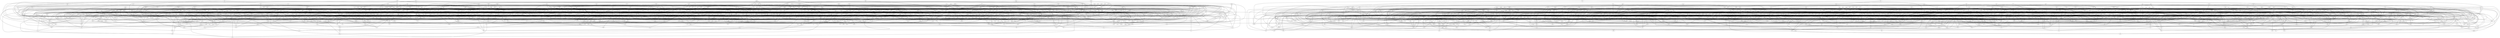graph {
trh -- vql
trh -- jxj
dqp -- bgm
dqp -- zzb
zzb -- ckp
zzb -- zgl
mmr -- nrm
xhs -- qmm
llr -- fhg
llr -- dpk
llr -- lqk
ntz -- tqf
fbt -- lcb
tmm -- htt
tmm -- zzk
tmm -- vrh
ghg -- mxz
ghg -- jhc
ghg -- zjr
mbs -- mkb
fvb -- pzt
fvb -- rfs
cdl -- jsn
cdl -- zgt
cdl -- rbg
cdl -- ddv
vdk -- bfr
vdk -- bcv
vdk -- khp
vdk -- cqr
rtp -- zrj
rtp -- lnq
msk -- rzk
msk -- lhv
msk -- rdd
bzs -- rks
bzs -- djj
jnx -- xdf
jnx -- cdq
zrb -- qsx
kbj -- bdx
kbj -- cmf
kbj -- gxk
kbj -- zdx
npr -- gdq
npr -- njb
rkk -- mst
rkk -- jqj
rkk -- fcq
rkk -- dsd
rnj -- mjg
rnj -- snl
rnj -- tfm
rnj -- sgm
mzd -- zbc
mzd -- bkm
mzd -- ggj
rxv -- kck
clp -- qlq
clp -- pdc
clp -- drp
clp -- sxl
clp -- jpp
zmq -- xsv
ggj -- nrd
ffq -- fbj
ffq -- xzm
ffq -- ctp
ffq -- kvc
ppl -- mjx
jcp -- dsm
gxb -- xnf
gxb -- vrh
xds -- bfr
xds -- zkr
xds -- lpn
xds -- jsn
ttq -- smr
ttq -- xbb
ttq -- vmc
ttq -- kbx
vtx -- hrt
vtx -- nqj
vtx -- qmz
vtx -- ccv
mcm -- qjr
mcm -- xbn
mcm -- rpt
stn -- zxk
stn -- tvc
stn -- mff
stn -- htm
cnm -- gdq
cnm -- lnx
cnm -- ptk
cnm -- dtk
zgs -- xzv
zgs -- djm
zgs -- djn
czq -- mmb
kvk -- vtt
kvk -- tgf
kvk -- lmc
tnn -- trh
tnn -- bpx
tnn -- rcc
qxt -- gzc
pfv -- tkd
pfv -- vvv
hdh -- qst
zvv -- rgl
gml -- gxx
nzt -- zjr
nzt -- crz
nzt -- hmt
bnm -- qsf
bnm -- jcm
rpt -- zgj
gmm -- hrj
gmm -- bpg
gmm -- zdn
shp -- ltt
shp -- psx
shp -- jms
shp -- khb
mxt -- lvx
mxt -- lrn
rbg -- bfm
rbg -- scr
rbg -- mmf
rbg -- spx
vpl -- hpc
vpl -- fbh
vpl -- dnz
hsl -- rpl
hsl -- snb
hsl -- tpq
hsl -- gkx
bhh -- ptg
bhh -- krl
bhh -- snv
bhh -- ntc
rhr -- qps
rhr -- xsp
hnz -- vgz
sqv -- xnf
sqv -- xmk
sqv -- vnt
zzd -- lzk
zzd -- fns
zzd -- ncf
hmf -- qhk
hmf -- krj
hmf -- njb
ptb -- vtr
vjf -- lhx
vjf -- kgb
jxr -- bsk
jxr -- sjx
lhn -- fgm
lhn -- qdh
lhn -- lqx
lhn -- zfv
lhn -- qgv
jvr -- dtr
jvr -- fbj
bcl -- fpm
bcl -- cqq
bcl -- vqr
gbp -- qlt
gbp -- nvg
gbp -- gvp
gbp -- prf
qbk -- tcj
qbk -- ggb
qbk -- qpt
qbk -- hst
nvb -- nzz
nvb -- vvm
xxp -- glq
xxp -- dlk
xxp -- zmt
hmt -- fgp
gzt -- nrt
gzt -- ntr
rkg -- gtv
rkg -- xjh
rkg -- fsn
spl -- kvn
spl -- fzf
spl -- bqz
spl -- tcm
gcr -- cbs
gcr -- hpp
gcr -- mth
gcr -- dkn
bxl -- rcx
bxl -- khc
prm -- ntg
prm -- ksm
prm -- xzx
prm -- nlf
pjl -- nvg
pjl -- vqf
pjl -- mpr
bdl -- krr
bdl -- bzk
qlq -- dtg
qlq -- qtx
qlq -- zvh
dlg -- bzl
dlg -- fgl
dlg -- nrm
mpr -- lxz
grc -- djn
lpn -- bfm
lpn -- mnc
zcf -- zgk
zcf -- njv
vvt -- sbz
gss -- zfm
bdh -- sgn
smr -- ssk
fmd -- jtq
fmd -- ztd
grj -- kmt
grj -- mmb
jcg -- dmf
jcg -- hts
jcg -- sth
jcg -- fzf
jrb -- fdj
jrb -- smc
rkn -- dsq
rkn -- bzs
rkn -- rtx
sbg -- fvf
sbg -- jsk
sbg -- zvv
sbg -- sxr
mgm -- bxr
mgm -- qcf
sqc -- zbx
sqc -- rnd
sqc -- hrj
sqc -- xzc
djl -- dgx
djl -- zdf
djl -- rpt
djl -- jcp
tjp -- mcv
tjp -- cnq
jrp -- ddt
jrp -- rfm
jrp -- xsn
bxs -- snp
rqv -- tlp
bdn -- qqj
pbt -- fth
pbt -- krl
pgs -- txc
pgs -- vjd
pgs -- zmk
bsv -- qgz
bsv -- vxv
bsv -- jph
dkr -- ktd
cbb -- nvs
qhn -- zsd
qhn -- dgf
qhn -- vdz
qhn -- bdx
rmf -- bqz
mjj -- njm
mjj -- zpk
mjj -- mrd
shf -- clb
dng -- fhg
znd -- jcp
znd -- gml
znd -- ksm
fxm -- tnk
fzx -- xtk
fzx -- btq
fzx -- tqh
fzx -- xdm
fzx -- nhd
fzx -- cth
qkj -- lbz
qkj -- gfc
qkj -- ssf
qkj -- tjn
fkt -- gnt
fkt -- zrb
svx -- nxk
svx -- khc
qxm -- zbc
qxm -- rvs
qft -- nrd
qft -- pnc
qft -- xkc
qft -- lnp
srj -- cbb
srj -- zbz
srj -- hsx
bqz -- dqg
bqz -- gjx
bqz -- vvt
gqq -- zfc
gqq -- msg
gqq -- gxx
gqq -- phs
mzp -- qxm
mzp -- bsg
mzp -- hkb
mzp -- kvx
sdp -- gvm
sdp -- bgm
sdp -- xvt
qxz -- xjn
qxz -- fng
xfv -- ntr
vkh -- krq
vkh -- hsh
vkh -- dng
vkh -- cfv
nqp -- pvm
hlz -- hbv
hlz -- lbv
hlz -- ccc
hlz -- ckf
tkd -- vxh
tkd -- dng
tkd -- nmh
gdf -- llj
gdf -- glq
gdf -- jtq
jkj -- plz
jkj -- snl
prq -- kdg
prq -- mkf
prq -- rtd
dtd -- krx
dtd -- fbq
dtd -- ddm
shm -- fpm
shm -- hck
mfc -- zpk
mfc -- fkf
jfb -- xjk
jfb -- jmd
jfb -- rpd
jfb -- fmn
hbh -- nck
hbh -- fgl
hbh -- bgh
hbh -- krc
fgl -- jhn
ddf -- hgq
kfr -- qxc
shk -- tpx
shk -- dpl
shk -- rmf
shk -- czs
shk -- rvh
vbq -- cft
vbq -- qcc
hss -- fth
hss -- mmr
hss -- cbc
hss -- dpb
hss -- nxk
xhm -- hbv
xhm -- lcb
xhm -- glc
tpk -- nqd
tpk -- mjb
tpk -- kxp
tpk -- fvz
kgq -- dqq
kvl -- vxv
kvl -- nqp
kvl -- gng
ssf -- vbb
gmc -- mcd
gmc -- trp
gmc -- vxv
qhh -- qnx
qhh -- xsp
qhh -- xmc
qxc -- ktn
qxc -- kdg
ctc -- vpm
ctc -- lnl
ctc -- zzc
ctc -- fct
vkn -- zrk
vkn -- nlk
vkn -- mrv
vkn -- ntc
cdx -- qbd
cdx -- jjt
cdx -- fsg
gll -- fpq
gll -- hsx
gll -- nkv
gll -- fkt
gll -- svb
gll -- sbg
vpg -- cqb
vpg -- fng
vpg -- tvk
vpg -- lpb
vmk -- rpd
vmk -- rzk
fvf -- zbz
bnd -- ckv
bnd -- jgn
kkc -- fpq
kkc -- bch
kkc -- hll
gjg -- fgl
gjg -- ppm
tjm -- gdq
tjm -- vnt
tjm -- jtd
tjm -- ktn
mmn -- gst
vkd -- tdt
vkd -- cnt
vkd -- nqn
vkd -- fvh
xbl -- glc
xbl -- vtq
xbl -- ctx
tqc -- vvg
xhv -- dps
xhv -- hst
xhv -- vtr
xhv -- frs
nmf -- cfv
nmf -- xsv
nmf -- mgd
gds -- hdh
qmz -- bsg
qmz -- nkt
sjs -- rfs
sjs -- kvl
sjs -- nlv
sjs -- msn
cfv -- zgj
cbq -- shf
cbq -- cqv
nvn -- bnq
nvn -- sgm
nvn -- rvs
mhv -- ccv
mhv -- smc
mhv -- bxr
mhv -- ghg
mhv -- gdp
mhv -- hnd
flg -- vvl
flg -- rfc
flg -- vjd
flg -- zkr
lqn -- jjv
lqn -- tqg
lqn -- srh
lqn -- fzf
kpf -- ncx
kpf -- hql
kpf -- nxq
kpf -- jrp
nrc -- grc
nrc -- mrk
zkr -- tgd
zkr -- xpj
zkr -- sxc
jxm -- dnz
jxm -- zbx
jxm -- qhf
jxm -- lhv
mvb -- ctx
mvb -- ktd
mvb -- bgq
rvv -- bxc
rvv -- kzs
rjg -- plh
rjg -- hvd
rjg -- jmr
rjg -- bdn
mnx -- kqc
mnx -- zmt
mnx -- tbj
pmt -- vlh
pmt -- nmh
pmt -- qxc
jqx -- qvv
jqx -- xmc
jqx -- gfq
jqk -- mxp
jqk -- zjp
jqk -- mlb
jqk -- vmc
lbg -- cqb
lbg -- jfq
lbg -- prn
lbg -- lrr
zkj -- mvc
zkj -- nbx
zkj -- bzb
zkj -- cpf
stx -- ddf
stx -- sxc
stx -- mvz
stx -- fhg
stx -- cls
ttf -- kxx
ttf -- jvz
ttf -- ssf
ttf -- zxg
nnh -- tbb
nnh -- vmc
nnh -- rpj
xqk -- gxz
xqk -- tjn
xqk -- mxr
pdq -- ncq
pdq -- qnx
pdq -- jnh
rpd -- bpr
kqc -- ppl
kqc -- fhg
rvd -- crp
rvd -- xrq
rvd -- dpr
rvd -- zbz
hhg -- tks
hhg -- xsp
hhg -- pxm
hhg -- qxz
bzk -- krc
qvx -- qxx
pfh -- ggs
pfh -- tnk
pfh -- bjb
pfh -- dsm
jtb -- lqb
jtb -- gqk
jtb -- zmt
jtb -- vhr
jtb -- pxn
prf -- trp
prf -- qrp
hgk -- xsv
hgk -- bqg
hgk -- bfr
hgk -- kjr
hgk -- tvk
tct -- vgz
tct -- djh
rbj -- qhh
rbj -- mqd
rbj -- zbj
rbj -- dld
kbn -- mxz
kbn -- vtc
kbn -- fhp
kbn -- vzp
kbn -- mfc
vxh -- gcx
vxh -- rxm
rhs -- kds
rhs -- sdl
rhs -- rnd
rhs -- fbh
rhs -- xkc
rxc -- rlc
rxc -- bdd
cbc -- xtv
cbc -- qlt
tft -- kpc
tft -- gds
tft -- xzx
tft -- gbq
zsq -- tjn
zjb -- cph
zjb -- zmq
zjb -- ssd
ktd -- xsv
ktd -- kbx
grr -- fsn
grr -- bzk
grr -- ghh
grr -- zpk
nmr -- qll
nmr -- sxf
nmr -- bzh
lvb -- xtq
lvb -- dvn
vck -- svb
vck -- rdk
vck -- nck
vck -- nmm
zlr -- clb
zlr -- zdn
zlr -- hvg
zvs -- kzs
zvs -- vzq
zvs -- qtv
zvs -- nmh
rhj -- kck
sdl -- khc
sdl -- nlk
sdl -- fvc
vdt -- mhl
vdt -- crz
vdt -- ggj
vdt -- xgj
vdt -- lvz
vss -- qpb
vss -- rdm
vss -- pbt
vss -- rkz
qtx -- drp
qtx -- zcq
qcn -- shf
qcn -- njz
tcj -- lxz
tcj -- frs
qgz -- njm
qgz -- ctp
qgz -- zct
qqr -- hrt
qqr -- mcd
htx -- dld
htx -- ssk
htx -- sxf
htx -- ksn
fhm -- hkk
fhm -- smr
fhm -- vhc
knx -- bvr
knx -- qts
knx -- gtt
xrl -- xdm
mdf -- rgp
xvt -- bnk
xvt -- jzf
lhr -- ptb
lhr -- sjk
nhv -- bpr
nhv -- vmk
nhv -- hsr
xlv -- zgv
xlv -- qnp
xlv -- stp
xlv -- bhv
xlv -- kdc
xlv -- nxg
nqn -- bpl
nqn -- bmj
nqn -- rdm
kvx -- rdd
kvx -- jkj
kvx -- dps
kvx -- bgj
kvx -- ppr
kvx -- ncx
qqk -- vmt
qqk -- xqg
kpr -- spj
kpr -- krq
kpr -- kql
kpr -- nnh
mhc -- ntp
mhc -- lzc
mhc -- mmn
nvj -- ccs
nvj -- rmg
mqd -- hnz
mqd -- dfg
vlf -- mdf
pqc -- vnb
pqc -- sxm
pqc -- hpc
pqc -- kqr
qpg -- cph
qpg -- mqn
bkj -- lcb
ckz -- nqp
ckz -- dvg
hpp -- mcv
hpp -- tjl
tlb -- xkc
tlb -- hvg
tlb -- zqh
tlb -- pxv
tlb -- rdk
tlb -- xsn
xtl -- tns
xtl -- zkf
xtl -- lxh
xtl -- xdk
gxz -- qvx
gxz -- rzk
rlc -- zzh
rlc -- chh
rlc -- rvm
rlc -- lvz
lqj -- xnc
ffc -- zxm
ffc -- vzt
bfm -- bgq
plk -- hff
plk -- fkf
jzf -- bgm
hkk -- kcp
hkk -- qql
hkk -- mlz
nhd -- xln
nhd -- mrv
krx -- qsx
krx -- mrk
pkn -- bxs
pkn -- gzc
pkn -- jhn
pkn -- fdc
gsx -- kzs
bdd -- tfm
bdd -- vtc
gfc -- bgm
hln -- krm
hln -- tvk
hln -- fgq
hln -- cls
gfp -- lqh
gfp -- xkm
rpx -- zgd
rpx -- tlp
czk -- vph
czk -- dsk
czk -- nxg
czk -- zcl
qbd -- dqq
qbd -- lgq
dnd -- fql
dnd -- hsh
ngn -- czt
gsl -- lvf
gsl -- fkt
gsl -- tlg
gsl -- lzc
zcz -- xdf
zcz -- kdg
xxt -- phs
xxt -- cnn
xxt -- sft
lzr -- sbc
pgc -- svp
pgc -- dtd
pgc -- hbl
pgc -- nvj
dqd -- qkt
hcv -- fmz
hcv -- jmh
hcv -- sfm
xtb -- zfm
xtb -- lvb
xtb -- pvq
xtb -- pnz
cfd -- ksv
cfd -- nck
cfd -- slf
cfd -- rfm
zjp -- xcz
zjp -- hxt
zjp -- xdf
qcc -- drp
plh -- zhd
rzq -- xpj
rzq -- mxt
lhx -- qlz
lhx -- vql
prt -- cqv
prt -- sqj
prt -- lhv
prt -- nml
zxj -- mjf
zxj -- hrj
zxj -- gzc
zxj -- rkl
zxj -- mbs
xss -- dqk
xss -- cxz
xss -- hjv
fhn -- khc
fhn -- hfq
vhv -- tfm
vhv -- fdc
vhv -- njh
cnx -- gvr
tkg -- cgs
tkg -- vjf
tkg -- zkf
tkg -- krg
dld -- vgr
drh -- kjn
drh -- qkn
drh -- gmm
drh -- xgc
qzq -- bqg
nrg -- hkr
nrg -- bcx
nrg -- jnh
gdq -- mlz
fjf -- xtb
fjf -- xns
fjf -- dnd
fjf -- zzd
vdz -- nnj
vdz -- vgj
vdz -- lnq
vdz -- fcq
qvz -- tkd
qvz -- hxm
qvz -- qmd
qvz -- sdx
cvz -- njb
pjp -- rvh
mtp -- ldq
ncx -- nlk
rcl -- zbz
rcl -- ngn
rcl -- klm
rcl -- qqk
rcl -- dtp
trc -- vvg
trc -- mjx
trc -- bcl
trc -- skn
skl -- klt
skl -- vmc
skl -- hts
skl -- lzr
zlb -- ncc
zlb -- kzn
zlb -- fbj
vnb -- nlh
vnb -- cjq
vnb -- llz
zjm -- sth
zjm -- cph
zjm -- nxs
fcp -- nxv
fcp -- vfq
fcp -- pfl
dnl -- rxc
dnl -- hvg
dnl -- vss
dnl -- xrl
ftm -- ghk
ftm -- jkx
ftm -- qgv
ftm -- srd
fjn -- cbb
fjn -- vqq
fjn -- dtx
fjn -- fsg
dqx -- xxt
fkf -- bxl
vvv -- tgb
vvv -- tmm
vvv -- rfc
vvv -- tlt
vvv -- xtj
vvv -- lsv
lrh -- ssd
spj -- zjf
spj -- jsn
spj -- jjv
bsd -- cgn
hsj -- gfh
hsj -- dfg
hsj -- tft
hsj -- dng
hsj -- dhd
vgj -- llj
vgj -- rsl
gtt -- hmt
hhj -- qpb
hhj -- jjz
hhj -- drp
vsk -- dkn
vsk -- fns
vsk -- gfq
vsk -- ntz
vsk -- vrl
pnj -- xdk
pnj -- jmt
pnj -- zvq
pnj -- xjt
rkz -- pml
rkz -- svx
rkz -- nxz
ckx -- hsr
ckx -- cmb
ckx -- ncn
ckx -- krc
gpm -- fcq
gpm -- llj
gpm -- hmh
hqp -- lqj
hqp -- zxm
njh -- rdk
njh -- qbd
jmm -- lpg
jmm -- kqj
jmm -- xhk
jmm -- tgb
mjm -- vjd
mjm -- tgv
mjm -- mxp
mjm -- hcd
jvf -- bxc
mvp -- bnm
mvp -- qqj
mvp -- pzr
mvp -- fhm
mvp -- qcq
fcj -- rgl
fcj -- xgj
fcj -- ddt
jtv -- qkt
jtv -- ngn
jtv -- kcq
khp -- pxm
khp -- bkj
khp -- glc
khp -- cvz
btf -- sjx
btf -- sck
btf -- ndc
btf -- hgr
pxs -- ppm
xdn -- ppm
xdn -- sml
xdn -- cjq
khb -- tbj
khb -- str
grv -- xgq
grv -- dsm
grv -- nlz
frr -- dpk
frr -- fzf
frr -- vtq
xgq -- bpt
xgq -- jtt
sbr -- zxz
sbr -- trz
sbr -- vsg
sbr -- lbz
lrz -- mcv
lrz -- fql
nxn -- zqq
nxn -- dvg
nxn -- hll
nxn -- qhl
dtg -- kgq
dtg -- dpx
kzq -- rzq
kzq -- jtt
jdn -- mth
jdn -- gms
jdn -- bxc
dqg -- vhl
dqg -- rqv
rbm -- mmf
rbm -- vrl
rbm -- djl
rbm -- czd
fvn -- nxk
fvn -- cbb
fvn -- xkp
fvn -- rzc
fvn -- dmx
fvn -- jhh
ctx -- scr
sls -- xbl
sls -- qpn
sls -- khb
vlh -- tjl
smf -- rvm
smf -- qhl
smf -- rdk
smf -- mlf
scb -- zmv
scb -- cqv
scb -- fzz
scb -- vff
fbc -- zgl
fbc -- ztc
fbc -- crm
fbc -- bnd
fbc -- svx
fbc -- nrc
fbc -- mrk
bjb -- zcz
bjb -- lrn
bjb -- xgq
bcv -- tks
xrh -- rxm
xrh -- jzn
xrh -- tbs
xrh -- bfm
jdd -- ctk
jdd -- dgg
jdd -- vmc
jdd -- mvp
jdd -- htm
lhz -- jjv
lhz -- rqv
vpm -- nnb
ndl -- fcq
ndl -- fqz
bbz -- plz
bbz -- kgb
bbz -- czq
xrx -- gvr
xrx -- qvx
xrx -- lfd
bfr -- sbz
bfr -- zmq
nnb -- czd
nnb -- bnp
qkd -- ssx
ggb -- ckz
ggb -- dpx
ggb -- fzz
xrv -- rcj
xrv -- zbc
xrv -- tpj
xrv -- cjq
cdq -- spx
jlv -- zct
jlv -- lpr
jlv -- prj
jlv -- ztc
jdp -- hsx
jdp -- sbh
jdp -- jjz
jdp -- jxj
jdp -- nlx
jdp -- rhj
zdh -- fvh
zdh -- vbb
zdh -- rks
zdh -- sbr
scv -- fgp
scv -- xfv
scv -- ffc
scv -- kvx
vtf -- nsx
vtf -- bqz
vtf -- lvb
kgv -- jgn
qzs -- fns
qzs -- tqg
qzs -- sgn
zbq -- jxj
zbq -- bsk
zbq -- csb
vzp -- knc
vrl -- rpx
vrl -- ptk
pmk -- zrb
pmk -- cbj
pmk -- xdm
hgm -- krj
hgm -- psx
hgm -- xsl
hgm -- bpt
kpb -- ckp
kpb -- dsj
kpb -- tqh
kpb -- nhv
css -- tpn
css -- cmf
css -- mjx
phg -- hsr
phg -- qcc
shc -- qsf
hbl -- mrd
hbl -- plz
ddd -- nxg
ddd -- dch
ddd -- sxc
blg -- llz
blg -- lhr
bjk -- zgj
bjk -- ssd
bjk -- tnk
gmr -- mlz
gmr -- rkk
gmr -- ltt
gmr -- qzq
ldq -- lpr
ldq -- jxr
kxz -- fgq
kxz -- hjv
kxz -- hdq
kxz -- ssk
tvk -- czd
cxq -- qbm
cxq -- npr
cxq -- std
ccc -- cbs
ccc -- ksm
ccc -- gdb
dpb -- hgp
rcz -- klv
rcz -- kgv
rcz -- cdx
rcz -- msc
nmv -- tpx
gtp -- fgs
gtp -- nsx
gtp -- bnp
qnb -- xtj
qnb -- rtd
qql -- vnr
qql -- mqn
trz -- xhn
trz -- qqr
trz -- lhr
kmh -- qxt
kmh -- xrc
kmh -- gtq
lqb -- xnf
bcx -- cnn
bcx -- pzr
zqm -- zgs
zqm -- gvr
zqm -- bnd
zqm -- clb
vmj -- vrl
vmj -- zjb
vmj -- vlf
vmj -- sft
vmj -- lnl
vmj -- dkn
lfx -- rnm
lfx -- lrn
lbv -- xhk
lbv -- fcq
lbv -- vhl
nlx -- jsc
nlx -- dgc
ccs -- gvr
mkt -- gvv
mkt -- dtp
mkt -- chh
nbx -- dln
qst -- vcq
hsz -- mjb
hsz -- dtr
hsz -- rkg
nsn -- ltt
nsn -- lgk
nsn -- dfg
nsn -- xmc
bmp -- mpr
bmp -- kgv
bmp -- ntp
bmp -- gkx
mhl -- pbt
ncq -- fct
nzn -- cfg
nzn -- nct
nzn -- scr
nzn -- khp
ptm -- sml
ptm -- qkd
ptm -- tjc
ptm -- sjx
ptm -- mhc
szp -- npr
szp -- dvb
szp -- spl
szp -- xpj
szp -- bnp
szp -- ptk
kql -- rkk
kql -- qps
gcm -- tpj
zbp -- lvz
zbp -- hnm
zbp -- fdj
dcd -- bqg
dcd -- ppl
dcd -- mjq
dcd -- htm
ppb -- nrg
ppb -- txc
ppb -- znd
ppb -- vlm
cdt -- mcm
cdt -- vhc
cdt -- drb
cdt -- mrm
bjv -- kjn
bjv -- bsz
bjv -- grj
bjv -- mmn
bhm -- jmd
bhm -- hst
bhm -- dvd
hgr -- lnv
hgr -- cbq
hgr -- zrb
tvc -- mqb
tvc -- dmh
tvc -- tbz
ngc -- rdd
ngc -- xrl
jhn -- kds
jhn -- kqr
gxk -- ntg
gxk -- qps
fct -- tlt
knc -- cgn
msh -- lgq
msh -- txb
msh -- bnq
msh -- nzm
sfp -- jtf
sfp -- tjp
sfp -- dmv
sfp -- jrn
sfp -- xmc
dfh -- jjv
dfh -- zdx
dfh -- xhm
dfh -- mff
cjb -- lgm
cjb -- ccs
cjb -- mzx
cjb -- dhb
dvd -- frs
dvd -- hrt
qlx -- gjx
qlx -- kcp
qlx -- tpx
qtv -- mxp
vnt -- scr
kjm -- msc
rth -- pjp
kvc -- qmz
kvc -- tnn
kvc -- fth
krj -- vvm
kqj -- vhc
kqj -- dgt
kqj -- zmq
kqj -- zmg
fnc -- lzr
fnc -- tgb
fnc -- zlm
vhc -- mmf
qgm -- qfg
qgm -- vfq
qgm -- dkr
qgm -- lsv
cfh -- qch
cfh -- dpk
cfh -- ssd
cfh -- cqr
ncc -- kjm
ncc -- jmd
xvr -- thn
xvr -- xhs
xvr -- mdc
xvr -- nmr
qpt -- tdm
mqb -- mvc
mqb -- tjp
mqb -- fct
ghd -- ndl
ghd -- gss
ghd -- rhc
ghd -- jtf
rfs -- xxs
rfs -- nrt
tbn -- sjk
ggs -- bzh
ggs -- zhd
ckp -- xsh
gvm -- nrm
gvm -- smc
gvm -- xrc
gvm -- bbh
dzr -- btq
dzr -- bpg
dzr -- tjc
dzr -- fhx
xmq -- rhj
msn -- mcd
msn -- mxr
msn -- mhl
rxx -- zbc
rxx -- ncn
rxx -- rxc
njc -- gpt
njc -- bhm
njc -- ghh
tqg -- zcv
ztc -- kff
ztc -- cdk
gvv -- vbq
gvv -- qfb
gvv -- cft
tgf -- gst
tgf -- xhn
tgf -- ppm
xjn -- gds
kqg -- qkd
kqg -- rkn
kqg -- qqr
kqg -- cdk
jsc -- xln
sxr -- snl
sxr -- jtv
pqj -- dbz
pqj -- tqc
pqj -- lht
ljf -- jxr
ljf -- vql
vpd -- sxm
vpd -- njm
vpd -- qtx
kzj -- xkf
kzj -- xct
kzj -- pjf
kzj -- nzt
zxz -- rxk
zxz -- qxx
zxz -- pzt
tfm -- lvz
bhv -- zrj
bhv -- sls
rsb -- mpr
rsb -- sjk
vph -- mfc
vph -- fqz
vph -- zcf
xsl -- pnz
xsl -- skd
xsl -- jqj
tph -- sjx
tph -- tpq
tph -- zrb
qbm -- tkm
qbm -- lrr
qpb -- qts
qpb -- fbj
svp -- nmm
svp -- lzc
svp -- plz
tvz -- xhs
tvz -- hlq
tvz -- lqb
hxm -- vnr
xvq -- nzz
xvq -- dqx
xvq -- qmd
xvq -- fbt
hpc -- qts
xps -- krg
xps -- lvz
xps -- fsg
bgh -- qrp
bgh -- pzt
zdx -- dlj
jks -- ctk
jks -- qll
jks -- ghk
jks -- hxd
dvb -- mxp
tbz -- rtd
tbz -- cqb
tbz -- qmm
vbp -- vdt
vbp -- plz
vbp -- bhq
vbp -- cgn
qhd -- fgp
qhd -- hmt
qhd -- nvs
rnl -- qxm
rnl -- xdm
rnl -- lvf
rnl -- kzz
thv -- ckv
thv -- tbn
thv -- dpx
thv -- qcc
jtt -- hmj
pmp -- tct
pmp -- gqk
pmp -- fpm
pmp -- cdf
pmp -- pjp
gzf -- cxg
gzf -- gcx
gzf -- rmf
gzf -- lgk
gzf -- shc
gzf -- dvn
jrc -- hcc
jrc -- fmd
jrc -- zpg
jrc -- dgg
vdl -- gfq
vdl -- chx
vdl -- fxm
vdl -- xdf
xjh -- fth
xjh -- xhn
pvh -- tnk
pvh -- ncj
jlz -- rhc
mkg -- lpg
mkg -- bhc
mkg -- rhr
mkg -- bmd
ctk -- zvs
ctk -- ssk
ksv -- qbd
ksv -- hxk
tcm -- dpk
tcm -- xqh
pfz -- zbq
xfs -- knx
xfs -- gzt
xfs -- bxs
sjh -- bfz
sjh -- xhk
sjh -- zgk
sjh -- xnf
hnd -- rfm
hnd -- mbs
hnd -- vxv
hnd -- fhn
xtv -- jgn
xtv -- zpk
jfq -- mvb
jfq -- qzq
jfq -- zzk
bmj -- ljf
bmj -- xgj
rxg -- zng
rxg -- msc
rxg -- pmk
jtq -- bxc
jtq -- qlx
jtf -- vgr
jtf -- hmj
bpx -- bnk
tmq -- rth
tmq -- cxq
tmq -- dvb
tmq -- rzp
vrp -- dch
vrp -- cpf
vrp -- prn
vrp -- xcz
gbq -- hnz
gbq -- bzd
gbq -- rps
bzn -- qtv
bzn -- svh
bzn -- pcg
bzn -- vvt
nmm -- xrl
nmm -- znx
nmm -- bkm
rjp -- dln
ndc -- ssx
ndc -- jvr
ndc -- xln
ccg -- ssk
ccg -- nnb
ccg -- qnl
ccg -- jpc
ccg -- hcc
dxf -- lxz
dxf -- snv
cfg -- dvn
cfg -- gxx
bhc -- shr
bhc -- lpf
bhc -- bbd
bnb -- ntg
bnb -- jvf
bnb -- pvh
bnb -- lmv
ntg -- cfv
mjf -- nxz
mst -- vtq
kzz -- zng
kqr -- zzb
hjv -- bxc
nrd -- vmt
mlq -- vnb
mlq -- rcc
mlq -- ppr
dsk -- dlk
dsk -- mbq
dsk -- qtv
hgp -- ppm
cgt -- ncq
cgt -- dkn
ctn -- qzh
ctn -- lnj
nck -- qhf
bpr -- xsh
qgq -- tqf
qgq -- qnb
qgq -- vtq
qgq -- sdx
zrk -- ckv
vjb -- hsh
vjb -- msg
vjb -- hlq
vjb -- ddd
vjb -- tvz
zmg -- cxz
zmg -- gcx
zmg -- cqq
vgr -- lhz
xsh -- rfn
jpc -- jzk
jpc -- zvs
llf -- xrq
kvn -- hmj
rks -- hfq
rks -- fsb
rks -- dhb
jsn -- tgd
kqh -- czz
kqh -- fvh
kqh -- dxf
kqh -- msn
lsv -- nrl
lsv -- rzq
nnj -- plh
zqh -- xjt
fbq -- llz
fbq -- xfv
fbq -- hsr
fbq -- kjm
vdh -- dtr
vdh -- vtr
vdh -- xmq
vdh -- rfm
vdh -- zbp
srd -- cvz
srd -- bdh
srd -- vcq
bvb -- qsf
scr -- zps
dgx -- vhl
dgx -- fhg
dgx -- gsx
csx -- bpx
csx -- tbn
csx -- snl
qbz -- lnj
qbz -- vlh
qbz -- fhg
lzc -- trz
vrv -- gtt
vrv -- fhp
vrv -- rks
gbb -- nrt
gbb -- bsv
hcn -- mlz
hcn -- jsn
hcn -- nrn
hcn -- gds
dsq -- fcj
dsq -- rdm
sbn -- kcp
sbn -- hmh
ttx -- vrh
ttx -- std
ttx -- lfx
ttx -- mvz
gms -- xtj
gms -- dpk
dsj -- fmn
dsj -- dps
rkv -- ngn
rkv -- hqp
rkv -- nxn
rkv -- bnk
txj -- lrh
txj -- gmt
txj -- jcm
jgf -- vnt
jgf -- fbt
jgf -- zxk
jgf -- pqj
jgf -- fmd
nrt -- krr
jjz -- czt
fvg -- zgl
fvg -- pfz
dlc -- rgl
dlc -- mqx
dlc -- vmf
dlc -- qmr
fmp -- gnt
fmp -- klm
fmp -- vzt
fmp -- vmf
fmp -- vhv
lrr -- cpf
vqs -- dsm
vqs -- str
vqs -- rvv
vqs -- gfb
mkj -- tpq
pnz -- tjp
pnz -- nvb
gpr -- drb
gpr -- xpj
gpr -- nlz
gpr -- dkn
ptg -- hhj
ptg -- gcm
ptg -- rfn
gmt -- zkr
gmt -- vhc
gmt -- qzh
mmm -- kvn
mmm -- spx
mmm -- jvf
mmm -- ntz
cjn -- dsr
cjn -- rlc
cjn -- lsz
cjn -- mtp
pnc -- rcx
pnc -- ghh
hlg -- cqt
hlg -- xzm
hlg -- fhn
hlg -- lrq
ksj -- zbz
ksj -- nqj
ksj -- tbn
brd -- mkt
brd -- dgs
brd -- cbq
brd -- ssx
bvv -- zvh
bvv -- clv
bvv -- pdc
bvv -- gbb
crg -- tdv
xdk -- mft
xdk -- hff
xdk -- pxs
bfz -- rgp
bfz -- zfc
hkr -- zps
mhs -- xzc
mhs -- cgn
mhs -- rcx
dch -- krj
xkp -- xcf
xkp -- btq
xkp -- gfc
xkp -- dmx
xkp -- jpp
vrh -- dmh
gfh -- rnb
gfh -- drb
dcc -- jvr
dcc -- plz
dcc -- chh
nxs -- gqh
nxs -- kfr
jtk -- nmh
jtk -- zmk
xqh -- hpp
xqh -- rtd
ldz -- kpc
ldz -- msg
ldz -- fcp
ldz -- xhm
vhr -- pck
vhr -- qvv
vhr -- bfr
bsz -- nkt
bsz -- lvz
bsz -- ggj
zfz -- mkj
zfz -- lfd
zfz -- fsb
kjn -- tcj
kjn -- grj
xns -- ttr
xns -- rnm
xns -- vgz
xtk -- jsk
xtk -- ghh
rgj -- ltt
rgj -- lqx
rgj -- dpl
pgz -- mhs
pgz -- rsb
pgz -- mvk
pgz -- jjz
vpc -- jfq
vpc -- jcp
vpc -- rhr
vpc -- vpg
ddv -- rnb
dth -- lfd
dth -- gvr
dth -- hdk
dth -- rpd
gkx -- qkt
pgp -- xbz
pgp -- zsq
ghh -- jsk
nkp -- tgv
nkp -- cfv
nkp -- xxt
jmt -- krr
jmt -- vcf
jmt -- fbj
jmt -- dpb
jmt -- qkd
cdk -- krr
cdk -- xkf
rxk -- dgc
rxk -- qmr
rxk -- cbj
qdg -- srj
qdg -- psr
qdg -- fvh
qdg -- qsz
qdg -- dnn
vtd -- xjn
vtd -- tqf
vtd -- tmb
vtd -- tpx
vtd -- zdx
bmd -- cqq
bmd -- bfz
dpx -- bdl
qch -- sbz
qch -- vgz
qch -- pcb
dsr -- dmj
dsr -- ntc
dsr -- xdn
skd -- jcm
qgv -- lcb
qgv -- gpv
lhv -- hnm
lhv -- llz
lhv -- blb
tbb -- gqh
tbb -- zll
tbb -- khp
tbb -- nxs
tbb -- gkh
bzb -- xtq
hnn -- gcr
hnn -- hln
hnn -- zgk
hnn -- bzb
ncn -- rvs
ncn -- zzh
ncn -- jpp
fjk -- fxm
fjk -- hqd
fjk -- tbj
str -- fgq
str -- zmk
zvq -- rsb
zvq -- mgm
zvq -- vqq
zvq -- lnp
zvq -- vss
tqr -- mjf
tqr -- gbz
tqr -- xnc
tqr -- kds
nvs -- jsc
bvr -- mmb
zqq -- lmc
zqq -- zvv
prj -- qkt
zdf -- zcv
zdf -- zfm
zdf -- dmh
hql -- slf
hql -- vtt
mrm -- bdn
mrm -- pmt
mrm -- cdq
lph -- shc
lph -- nrg
lph -- pxm
lph -- vpm
lph -- bzd
nvg -- vqf
nvg -- rdk
dvh -- jtt
dvh -- pvq
nsx -- cnn
nsx -- zgv
cph -- rqv
fmz -- zjm
fmz -- cgt
fmz -- psx
lpg -- qtv
lpg -- hjv
cxk -- lnv
cxk -- vbb
cxk -- qdc
cxk -- ljf
cxk -- rzk
tpn -- jqj
tpn -- fxm
zbx -- gmc
zbx -- fgp
zbx -- ntr
zbx -- lxh
dgf -- xbl
dgf -- vmc
dgf -- nct
hdq -- pzr
hdq -- mbq
hdq -- pfv
xbn -- rsl
xbn -- qnh
gbr -- sbz
gbr -- bvb
gbr -- rmf
pck -- ddf
cqt -- xkl
cqt -- zbc
cqt -- xgj
zrj -- pzr
tlg -- kxl
tlg -- nml
tlg -- zvh
nct -- fzq
nct -- bnp
bzl -- rxv
bzl -- njm
bzl -- knh
tdt -- bvr
tdt -- gnt
tdt -- vql
jfv -- zlm
jfv -- qps
jfv -- bdn
jfv -- krm
gqk -- ppl
gqk -- rtp
dqv -- hnm
dqv -- gtv
dqv -- rxx
dqv -- gkx
dqv -- zcq
dqv -- zmv
pxn -- rvv
lcv -- dtp
lcv -- rgs
lcv -- xgf
lcv -- sbh
hgv -- rtr
hgv -- gng
ckf -- nmv
ckf -- mvc
gpv -- zps
gpv -- ktn
xsq -- pgp
xsq -- lnp
xsq -- cvm
xsq -- qsx
xsq -- knx
skn -- ggs
skn -- rnb
xxs -- dqq
cqb -- skd
cqb -- zmq
drf -- vzt
drf -- hsz
drf -- xxs
drf -- bxl
drf -- mmn
nrn -- dqk
nrn -- vvm
nrn -- kxj
nrn -- sft
hxt -- rtp
hxt -- dkn
hxt -- sbn
hxt -- zjb
hxt -- tks
hmb -- dsj
hmb -- crg
hmb -- tqh
lss -- vcq
lss -- zzd
lss -- bkj
lss -- mqn
gpq -- tjl
gpq -- zpd
gpq -- xcn
gpq -- qzh
qrp -- zgl
jcl -- thn
jcl -- dln
jcl -- pxn
jcl -- spx
jcl -- gfh
bqs -- mjg
bqs -- pnc
bqs -- dsj
hsx -- cmb
lnl -- pzr
lnl -- llr
cvm -- znx
cvm -- rgl
cvm -- xgc
cvm -- nxk
cvm -- pxv
cvm -- dpb
gvz -- lgk
gvz -- jvf
gvz -- qlx
gvz -- qqj
gvz -- gtp
fgc -- fjs
fgc -- hxx
fgc -- qch
fgc -- jtk
fhx -- hff
fhx -- gbz
sdx -- txc
bft -- lqk
bft -- tqc
bft -- xcn
bft -- ghd
xcz -- zrj
xcz -- skd
vbs -- jxb
vbs -- mfc
kvj -- mnx
kvj -- gms
kvj -- rgj
kvj -- njv
ghr -- rcc
ghr -- xct
ghr -- czt
ghr -- mlq
llz -- slf
snb -- gcz
snb -- ctp
mtl -- qgq
mtl -- bzb
mtl -- xxp
mtl -- cfh
mjb -- xct
mjb -- xsh
mjb -- stt
mjb -- crm
mjb -- slf
mjb -- xkc
mjb -- llz
svf -- hkf
svf -- pgp
svf -- zqq
svf -- fvg
lqk -- tbs
mlf -- xqg
mlf -- xqk
mlf -- mhs
hxx -- cnq
hxx -- ntz
hxx -- ctn
nfg -- xhf
nfg -- prk
nfg -- jgn
nfg -- hdf
nsg -- hck
nsg -- dsd
nsg -- ksn
nsg -- qnp
mhr -- mxr
mhr -- fkt
mhr -- nlx
mhr -- qpt
mhr -- dqd
mhr -- bkm
jhc -- ssf
jhc -- mxz
jhc -- qlz
qnp -- tlt
qnp -- skn
krq -- mst
krq -- lqx
fxb -- csh
fxb -- gpm
fxb -- nsx
fxb -- blc
fxb -- pfv
kpc -- bzh
sks -- czd
sks -- lpf
sks -- vrp
sks -- rpx
dmj -- zzh
dmj -- xmq
dmj -- vbb
dmj -- bgj
dmj -- xkf
sqj -- rcx
sqj -- bqs
njd -- tpj
xzm -- qtx
xzm -- snv
qbs -- klv
qbs -- jrb
qbs -- txs
qbs -- mmr
jmh -- ctn
jmh -- tkd
jmh -- mst
jmh -- gdq
hqd -- vgj
hqd -- zgt
rpj -- cbs
rpj -- gml
rpj -- xkm
rdm -- fpk
rdm -- bpg
dsm -- hbv
pkr -- xmq
pkr -- mkj
pkr -- bxs
pkr -- xkl
pkr -- fvb
hcz -- hgq
hcz -- zrh
hcz -- xsp
zgz -- vtf
zgz -- htx
zgz -- tcl
zgz -- lhn
zgz -- fzq
zgz -- jcl
dtr -- dqq
dtr -- njm
ktb -- fbh
ktb -- gcz
ktb -- grc
ktb -- dqp
dbt -- zzk
dbt -- njb
dbt -- djh
dbt -- hdh
dlz -- djj
dlz -- xqk
dlz -- qhf
jms -- rvh
jms -- kfr
jms -- tqc
lpf -- sdx
lpf -- xtq
mlb -- gqh
mlb -- klt
mlb -- rvh
mlb -- xsv
mlb -- mmf
cbj -- ckp
hmz -- xtq
hmz -- bmd
mcq -- txb
mcq -- zxm
mcq -- tpj
drn -- xcn
drn -- zgt
drn -- xss
drn -- rgj
qjr -- qnh
qjr -- lhz
qjr -- dqx
hgb -- sbn
hgb -- krj
hgb -- hcc
hgb -- mdc
msg -- mth
lsb -- mxz
lsb -- xbz
lsb -- khc
bgj -- bnk
bgj -- nhj
kxl -- hrt
kxl -- krl
kxl -- xjt
ktc -- qzh
ktc -- nnj
ksm -- xhk
kxx -- hsr
kxx -- mbg
kxx -- pjl
xhb -- shm
xhb -- mdc
xhb -- gpq
xhb -- tjm
xhb -- gsx
gpt -- cft
gpt -- qqk
gpt -- dtg
vvx -- bhc
vvx -- fql
vvx -- vnr
vvx -- jnx
jzn -- lpn
jzn -- lqb
klv -- dgc
klv -- crp
klv -- kgv
gfq -- lfx
nbt -- dgg
nbt -- nrl
nbt -- klt
nbt -- txj
nbt -- nlf
vsp -- nmv
vsp -- zpg
vsp -- vgj
vsp -- zcz
jvz -- nmm
jvz -- zjr
vqf -- csb
pmb -- qpg
pmb -- kcp
pmb -- xvr
pmb -- qch
lsz -- gbz
lsz -- xjh
lsz -- ccs
lsz -- bvr
nlv -- mjf
nlv -- mgl
nlv -- kff
nsq -- rvm
nsq -- fvz
nsq -- rxg
nsq -- bsz
nsq -- grr
phn -- tjc
phn -- nkt
phn -- hll
phn -- jsc
phn -- tqh
zgd -- gxb
zgd -- mdf
tjh -- csb
zjf -- vpm
zjf -- rjp
zjf -- jnh
zjf -- hxm
pfb -- qll
pfb -- vnr
pfb -- dvb
scq -- dqd
scq -- gtt
scq -- xgc
scq -- cdx
scq -- kck
ldk -- dqx
ldk -- lrn
ldk -- grv
ldk -- cgt
bbd -- sfm
bbd -- lzr
bbd -- cqq
lcc -- gpv
lcc -- zrh
lcc -- gml
lcc -- zdf
tqf -- qfm
tqf -- jcm
zsd -- bvb
zsd -- fng
zsd -- llj
zsd -- jnx
zsd -- kpc
zsd -- nmv
zsd -- jzn
zsd -- hqd
mgd -- ztd
mgd -- rnm
mgd -- gkh
zmk -- ncj
qxx -- krr
jhh -- zcq
jhh -- rpl
zzf -- lrr
zzf -- dfg
zzf -- mvz
zzf -- rxm
xjk -- vtt
xjk -- nxz
xjk -- zsq
xjk -- qdc
rqx -- qsx
rqx -- rpl
rqx -- rnd
fgs -- tkm
fgs -- pck
glq -- tbs
qsm -- xqg
qsm -- cnx
qsm -- hgv
qsm -- xfv
bhj -- bmj
bhj -- tph
bhj -- jpp
bhj -- qft
bhj -- dlg
bhj -- zlb
bhj -- zxm
ssx -- xzv
xct -- fpk
xct -- rpl
lnv -- knh
gcz -- fmn
gcz -- xqg
gcz -- fpq
ztl -- cth
ztl -- crz
ztl -- lgq
ztl -- nvn
mnc -- ddv
lqr -- ntz
lqr -- tbz
lqr -- rth
lqr -- hmz
lqr -- lnq
mzx -- bnq
mzx -- dpb
mzx -- llf
xzz -- dlz
xzz -- bqs
xzz -- nvj
xzz -- vpl
xzz -- bpx
xzz -- fqs
xzz -- sqj
hkb -- trp
hkb -- nlh
hkb -- tdm
hkb -- gng
hgq -- jqj
clt -- qlt
clt -- qsz
clt -- ncc
kgb -- kck
kgb -- lgq
knh -- rnd
knh -- fpq
sml -- dtp
sml -- qsx
mbq -- vlh
mbq -- xbl
mbq -- cnq
czz -- gvm
czz -- tpq
czz -- hgp
cft -- grc
std -- ddf
std -- dgt
std -- xtb
std -- kbx
dmx -- kzz
dmx -- sjk
vzg -- nqj
vzg -- gkx
vzg -- vtt
xkn -- jqx
xkn -- ggs
xkn -- smr
xkn -- thn
dhb -- lnv
dhb -- tjn
gqz -- zrk
gqz -- xxs
gqz -- lhx
gqz -- hgv
zbt -- qcn
zbt -- qpj
zbt -- nhj
zbt -- cbb
zbt -- kff
vzq -- rbg
vzq -- pvq
fvz -- dzq
cxz -- zhd
cxz -- sxc
bgq -- tlp
bgq -- xzx
dnn -- zxj
dnn -- mhl
fdj -- xrx
fdj -- nlh
fdj -- kcq
hxd -- zps
hxd -- xxt
hxd -- svh
gng -- fsb
gng -- tjh
bsg -- jxj
bsg -- rxv
nxg -- gkh
hkf -- xdm
hkf -- nml
hkf -- mhs
ncf -- tbj
ncf -- zfc
ncf -- ksn
zdn -- hbl
zdn -- pzt
bbh -- xrq
bbh -- nvs
dmv -- rbg
dmv -- xgq
dmv -- fqz
dmv -- fnc
smc -- gtq
xsb -- tgf
xsb -- sdp
xsb -- ckz
xsb -- fdj
kmt -- jhh
hzk -- tlp
hzk -- pcb
hzk -- dkr
hzk -- qpn
hzk -- czs
gdp -- nhj
gdp -- rtr
thn -- zgt
chk -- drb
chk -- kvn
chk -- tqc
chk -- xmk
klm -- blb
klm -- fvf
crz -- vql
crz -- krl
crz -- gqb
qcq -- gkh
qcq -- cpf
qcq -- sft
fqs -- mfc
fqs -- xrq
fqs -- dcc
jkx -- fgq
jkx -- rnb
jkx -- gfp
znx -- rfn
znx -- mrv
hxk -- blb
hxk -- hgp
hxk -- qhl
zll -- hbv
zll -- cdq
zll -- vgr
xzv -- xrc
pdc -- mgl
pdc -- plk
mgs -- nqd
mgs -- nlk
mgs -- tdv
mgs -- fpk
mgs -- bhq
fjt -- ssd
fjt -- qst
fjt -- cfg
fjt -- lzr
fjt -- vvt
fgm -- jnx
fgm -- nzz
rzp -- qtv
rzp -- dvh
xxm -- svh
xxm -- lqk
xxm -- qnl
dbz -- vph
dbz -- vlf
dbz -- mff
dbz -- dlk
jmd -- rxv
jmd -- djj
dsd -- shr
dsd -- kdg
ghk -- fnc
ghk -- rth
ghk -- ctx
csh -- hkr
csh -- sbc
vvl -- bjk
vvl -- ppl
tgd -- mqd
gcx -- txc
kbx -- tbs
lht -- vcq
lht -- jzk
njz -- cjq
njz -- frs
njz -- pvm
cqr -- htt
cqr -- mqn
zxk -- pdq
zxk -- zgv
hvg -- mkj
hvg -- cnx
hvg -- dvg
ntl -- mbs
ntl -- mbg
ntl -- dzq
ntl -- knx
fvc -- fvg
fvc -- jzf
fvc -- rkl
fvc -- lqj
fvc -- cfd
fvc -- phg
fvc -- dgc
vlm -- hmh
vlm -- vhm
vlm -- vcq
gdb -- lnj
gdb -- mlz
gnr -- pxv
gnr -- vtc
gnr -- gtq
gnr -- cbc
cbs -- gjx
kcx -- htt
kcx -- hcv
kcx -- bnm
kcx -- sbl
kcx -- zrh
pcb -- cdf
ksk -- gdp
ksk -- dvd
ksk -- xsn
ksk -- xzc
ksn -- rsl
ksn -- shr
kcf -- lgq
kcf -- rdd
kcf -- vpd
kcf -- rvs
cth -- nhd
cth -- cjb
nxq -- dvg
nxq -- jsc
cqm -- ktd
cqm -- lnx
cqm -- sbc
cqm -- mjx
lvx -- ptk
lvx -- tkm
lvx -- gxx
lvx -- hmh
xnc -- jxj
sxf -- njv
sxf -- prq
sxf -- zgv
fzz -- zrb
zpg -- ctx
zpg -- shr
zpg -- qzk
zpg -- djh
skz -- krl
skz -- bzs
skz -- lkl
skz -- ncx
skz -- ntp
qts -- sxm
hll -- bgm
bpl -- dvg
bpl -- fhx
lnp -- rpd
rdk -- kck
rdk -- pjf
rdk -- qlt
xmk -- zgd
xmk -- mxt
xmk -- xhk
qfb -- tjc
qfb -- fbh
qfb -- zqh
rzk -- mrv
hkd -- gst
hkd -- qrp
hkd -- qpj
ddt -- rhj
svb -- prf
svb -- dzq
svb -- rfn
vfq -- bqg
vfq -- ncj
btq -- vzp
qcf -- gst
qcf -- kgq
jrn -- zcv
jrn -- mkf
jrn -- jtk
czs -- dlk
czs -- ntg
czs -- gds
mvk -- llz
mvk -- rsb
vmc -- kzs
vmc -- rpt
lpb -- hmj
lpb -- rtp
mqx -- frs
mqx -- phg
mqx -- bgh
lzk -- lnx
lzk -- cqq
mjx -- tgb
kvg -- prn
kvg -- lgk
kvg -- fqz
kvg -- bkj
vmf -- tjh
vmf -- nhj
vmf -- qbd
rbp -- xrv
rbp -- bdd
rbp -- kxx
rbp -- qpt
bxr -- bpl
bxr -- crg
ssm -- fmn
ssm -- krg
ssm -- qsz
rhc -- gfb
mjq -- gbr
mjq -- rjp
mjq -- hlq
mjq -- chx
nxv -- rhc
nxv -- vqr
nxv -- lnx
nxv -- vxh
xgc -- xhf
lfn -- lpb
lfn -- fsv
lfn -- zgk
lfn -- ndl
lfn -- gmt
lfn -- rjp
qmr -- nrm
qmr -- vqf
xkl -- qkt
xkl -- bdl
qms -- qfm
qms -- hgq
qms -- hts
qms -- jfq
dgs -- kmh
dgs -- pfz
dgs -- qvx
hts -- qfm
djh -- lnx
qpn -- vnr
lmc -- ccv
gqc -- bqs
gqc -- dgs
gqc -- pkr
gqc -- rkn
csb -- xmq
grn -- zvv
grn -- mcq
grn -- rnl
grn -- jvz
vgd -- cdf
vgd -- zzc
vgd -- ksm
plr -- shc
plr -- lrh
plr -- pfh
plr -- mth
plr -- zmt
htm -- qhk
xqf -- krm
xqf -- dvh
xqf -- vsm
xqf -- xkm
ktn -- fpm
snn -- xns
snn -- xzx
snn -- vpm
snn -- bcv
snn -- vvm
ldb -- jhn
ldb -- cxk
ldb -- snp
ldb -- jxb
bkm -- kgq
hrj -- xzc
zbj -- svh
zbj -- jlz
kch -- zmt
kch -- zfm
kch -- sqv
kch -- kqc
kch -- qnl
kch -- rgp
qlz -- bch
nlz -- hlq
nlz -- fqz
kqs -- cmf
kqs -- cls
kqs -- fgm
kqs -- qhk
blb -- qdc
fdc -- xbz
fdc -- xcf
vvg -- nrl
jjt -- ldq
jjt -- ckv
jjt -- jvr
hsr -- njd
vhm -- tgv
vhm -- chx
vhm -- kfr
lpd -- xfs
lpd -- cnx
lpd -- phn
lpd -- lvf
lpd -- llf
xhf -- xkf
zkf -- kff
zkf -- xln
zkf -- mcd
jph -- lgq
jph -- snp
jph -- jzf
krz -- hmt
krz -- tdm
krz -- xkp
krz -- hqp
fhp -- snb
fhp -- sgm
bch -- nqp
ttr -- qmm
ttr -- qtv
lnq -- rsl
lnq -- dnd
dgg -- fxm
jgl -- kzq
jgl -- ggs
jgl -- qnh
jgl -- nzz
hdf -- hff
hdf -- lgm
hdf -- vzp
hdf -- stt
ddm -- njd
ddm -- vmk
ddm -- bsd
jmr -- prn
jmr -- dch
jmr -- hmj
nmb -- tbs
nmb -- fmd
nmb -- dqg
nmb -- tcm
psx -- zcf
vqd -- qhd
vqd -- pkr
vqd -- ngc
vqd -- gnt
pcg -- sgn
pcg -- nnj
pcg -- hsj
pcg -- tbj
qmd -- cnq
qmd -- vjd
qhl -- pvm
zmt -- dqx
xtj -- zps
hst -- lqj
dqk -- sdx
dqk -- lqh
gtv -- xsh
gtv -- blg
gtv -- qsz
dkn -- lht
vsm -- lmm
vsm -- thk
vsm -- djf
bsk -- fpk
bsk -- xrc
ztd -- qnx
ztd -- zzc
nnv -- hkr
nnv -- ktc
nnv -- rnm
nnv -- vlm
pfl -- sbc
pfl -- qql
pfl -- txj
pfl -- jlz
kzn -- sxm
kzn -- dnz
kzn -- gtq
lpr -- rtr
lpr -- xhn
prk -- xhf
prk -- pzt
prk -- clv
cmb -- rpd
gvp -- pbt
gvp -- nml
gvp -- trz
gvp -- hst
gvp -- hnm
crm -- dzq
crm -- mkb
vff -- mgl
vff -- mxr
vff -- pfz
vff -- qlz
vxv -- lxh
dmf -- hdh
dmf -- jpc
dmf -- fns
ths -- dpl
ths -- gxx
ths -- kzs
xnd -- fvb
xnd -- vrv
xnd -- ccv
xnd -- rmg
ntc -- vbs
ntc -- crp
xgf -- gxz
xgf -- pjf
cmf -- vrh
kds -- pvm
lrq -- jsk
lrq -- mkb
nfm -- hvd
nfm -- pgl
nfm -- qhk
nfm -- lmv
vql -- lmc
xfx -- mkf
xfx -- bdn
xfx -- jkx
xfx -- vzq
xfx -- pfb
qfz -- knc
qfz -- qlz
qfz -- msk
qfz -- njh
hdk -- phg
hdk -- mtp
hdk -- vzg
qjb -- gfc
qjb -- hpc
qjb -- ckt
qjb -- vrv
rzc -- ntr
rzc -- ldb
rzc -- plk
rzc -- tdv
zvc -- sxr
zvc -- xmq
zvc -- zrk
zvc -- hjr
dnz -- prj
vvm -- qsf
jzk -- cfg
tcl -- rqv
tcl -- bdh
zcb -- zlm
zcb -- dgx
zcb -- hxd
zcb -- cnn
nqj -- mjj
nqj -- pxs
nqj -- plk
fng -- qfm
nvl -- klv
nvl -- jxb
nvl -- qcn
nvl -- gcm
zct -- qxt
zct -- bnq
fsb -- vzt
pnm -- bsd
pnm -- krx
pnm -- njc
pnm -- jrb
njm -- qxx
xbb -- hcz
xbb -- qzs
xbb -- htt
zzc -- hjv
zfv -- sxf
zfv -- cnn
zfv -- dlj
kcq -- vcf
gkm -- jtt
gkm -- qzq
gkm -- rxm
gkm -- nkp
gkm -- gms
dnr -- pgs
dnr -- qnb
dnr -- hck
dnr -- lmv
hvd -- xjn
hvd -- lqk
hvd -- pcb
hvd -- slh
fzq -- fbt
pml -- ghh
pml -- crp
vsg -- mft
vsg -- gzc
vsg -- zng
qgc -- rxg
qgc -- gqb
qgc -- blg
cxg -- gfp
cxg -- gdf
cxg -- klt
djf -- vvl
djf -- jlz
djf -- dpl
djf -- zcl
hcd -- pjp
hcd -- vph
hcd -- hnz
hcd -- ktc
hcd -- jfq
mjg -- kmt
mjg -- kxl
zmv -- tdm
zmv -- gtv
hjr -- trh
hjr -- dpr
hjr -- hmb
hjr -- dqp
kng -- llr
kng -- bdh
kng -- zrh
kng -- dkr
blf -- fkf
blf -- plz
blf -- fsg
blf -- pxs
sxl -- gjg
cnq -- zlm
cnq -- dpl
lfq -- zjm
lfq -- vfq
lfq -- bdh
lfq -- bhv
lfq -- frr
txb -- xgf
txb -- bdl
qvv -- vhl
qvv -- ltt
xsp -- qbm
sjt -- lnj
sjt -- mnc
sjt -- qbz
sjt -- rfc
slh -- fhg
slh -- mvc
slh -- lqx
sbh -- bpr
sbh -- bbh
cqv -- jkj
zzt -- phs
zzt -- mcv
zzt -- bcl
zzt -- lnx
sdq -- nzm
sdq -- fvz
sdq -- dpr
stp -- pck
stp -- nmf
stp -- vlf
stp -- ncq
txs -- bgd
txs -- snl
txs -- rkl
rgq -- qxz
rgq -- zmk
rgq -- qnb
rgq -- zfc
nkv -- mjf
nkv -- nkt
nkv -- bxb
gqb -- fth
gqb -- dtp
tns -- rkl
tns -- czq
tns -- mvk
tns -- mrk
tns -- kqr
mbg -- mmb
mbg -- ppr
sck -- nck
sck -- xtk
sck -- rxg
sck -- lrq
lmv -- skn
lmv -- vgd
jhz -- snb
jhz -- qlq
jhz -- sxl
jhz -- bvm
qzk -- lqh
qzk -- phs
tvp -- jtk
tvp -- dbz
tvp -- krm
tvp -- tgd
tvp -- gkh
tvp -- qpg
ntp -- chh
vqq -- zqm
vqq -- psr
zjr -- vcf
zjr -- zqh
fsv -- qpn
fsv -- ldk
fsv -- qst
dpl -- lqh
dtk -- lrz
dtk -- rfc
dtk -- jdn
dgc -- snv
vnx -- fvc
vnx -- mgm
vnx -- kkc
vnx -- zfz
gfb -- qnx
fgp -- qpj
fgp -- lxh
fjs -- rzp
fjs -- gbr
fjs -- mvz
fjs -- bcx
fjs -- jnh
mls -- fzq
mls -- mjx
mls -- src
mls -- tlp
mls -- dsm
mls -- nvb
mls -- xxm
sfm -- tgv
sfm -- vmt
sfm -- zhd
fqp -- lbg
fqp -- glq
fqp -- gds
fqp -- zzk
jdj -- mnc
jdj -- shm
jdj -- cvz
jdj -- lmm
mdc -- mdf
mdc -- bvb
nht -- zcv
nht -- zbj
nht -- rth
nht -- xkm
lmm -- bvb
lmm -- nmv
rmg -- xvt
rmg -- rfn
rmg -- ngc
rmg -- rxv
rmg -- fql
srh -- dqg
srh -- tcl
srh -- bzh
rcj -- bch
rcj -- llf
rcj -- qkt
rcj -- gbz
jtd -- qll
jtd -- zrh
jtd -- gfb
bdx -- ckf
bdx -- tkm
vlk -- gcm
vlk -- fvf
vlk -- gtq
vlk -- shf
zxg -- lvf
zxg -- mrd
zxg -- fcj
zxg -- csb
bzd -- qnx
bzd -- chx
fsf -- tgf
fsf -- zvv
fsf -- xcf
fsf -- ddt
pjf -- lxz
hnc -- dxf
hnc -- pml
rcc -- vtr
rcc -- tjh
nqd -- ksv
nqd -- kjm
qkn -- hql
qkn -- xtv
qfg -- tjl
qfg -- gdb
qfg -- css
qfg -- xsp
qfg -- vqr
qfg -- mvb
lbz -- qdc
lbz -- xnc
xjt -- krc
xjt -- hfq
bpg -- rpl
nzm -- qxt
nzm -- gng
chx -- pvq
mjr -- mft
mjr -- ntc
mjr -- bkm
mjr -- rpd
mjr -- crg
mjr -- bbz
zzh -- gzc
qdm -- lsb
qdm -- sxl
qdm -- mtp
qdm -- mzd
pvf -- dnn
pvf -- xhf
pvf -- hkb
pvf -- ddt
pvf -- zvh
snp -- bsd
snp -- ntr
rjn -- lzc
rjn -- xps
rjn -- nrd
rjn -- kxx
rjn -- krg
tff -- nrl
tff -- bcv
tff -- xbn
tff -- qzk
tff -- vqr
cxp -- clt
cxp -- zvg
cxp -- csx
cxp -- dsq
kjr -- kzq
kjr -- nlf
kjr -- chx
kjr -- xqh
vcf -- zng
zpd -- ntg
zpd -- fpm
zpd -- tqg
dgt -- lrh
dgt -- njb
hkz -- xzv
hkz -- qgc
hkz -- vbs
hkz -- kvk
rvm -- kmt
mzt -- fgs
mzt -- gxb
mzt -- nbx
mzt -- pxm
qnl -- mff
zvg -- gjg
zvg -- hql
zvg -- bmp
xbz -- qts
xbz -- rdk
xbz -- kzz
ckt -- bxb
ckt -- tpq
ckt -- qcf
qmm -- xmc
cgs -- qmz
cgs -- ffc
cgs -- kcq
cgs -- bzk
xcn -- sdx
xcn -- jqj
pgl -- kql
pgl -- plh
pgl -- ctn
pgl -- nsg
qdh -- vnr
qdh -- lhz
qdh -- sbc
kxp -- xrq
kxp -- ssm
kxp -- ppm
dlj -- rgp
dlj -- njv
czt -- ptb
qqj -- ncj
blc -- qhk
blc -- nbx
blc -- cls
tgv -- mnc
tgv -- hsh
gsv -- dtp
gsv -- lpr
gsv -- dqd
gsv -- mgl
gsv -- nxz
slf -- cmb
glc -- ptk
djm -- bnq
djm -- qcf
djm -- bnk
sqh -- nzm
sqh -- nrc
sqh -- fzz
sqh -- sgm
rps -- khb
rps -- gss
rps -- gjx
rgs -- mmr
rgs -- dps
rgs -- ppr
qpj -- ptb
sbl -- dln
sbl -- mkf
sbl -- jzk
tmb -- qnl
tmb -- ssd
tmb -- fjk
dtx -- gzt
dtx -- mft
dtx -- bbh
lkl -- bzk
lkl -- rdk
lkl -- nzm
nml -- cbj
lfd -- zsq
bhq -- clb
bhq -- kzz
cnt -- rqx
cnt -- vxv
xkm -- hck
xkm -- bpt
lmr -- qhf
lmr -- hnc
lmr -- pxv
lmr -- djn
lmr -- ngn
kxj -- vrh
kxj -- hmf
kxj -- rhc
kxj -- ttr
fbh -- rtr
zbc -- njd
vhs -- dxf
vhs -- hkd
vhs -- djj
vhs -- fsn
tks -- xnf
bxb -- tdv
bxb -- djn
bnk -- nlh
bnk -- rnd
zbh -- trp
zbh -- kxx
zbh -- vdh
zbh -- xzc
thk -- lzk
thk -- sgn
thk -- ckf
lvf -- nxq
lvf -- bsk
lvf -- grc
jxb -- xrq
bqf -- czq
bqf -- sdq
bqf -- xjk
bqf -- njh
src -- vvg
src -- mjx
src -- chx
vtc -- mrd
sdb -- ppl
sdb -- kbx
sdb -- pvh
sdb -- ddv
sdb -- tlt
pcp -- hqp
pcp -- zgl
pcp -- hfq
pcp -- dtg
bvm -- ctp
bvm -- knc
bvm -- zng
bvm -- clv
drk -- mvc
drk -- bhc
drk -- gxk
drk -- hcc
xxq -- fhm
xxq -- dmh
xxq -- hmz
xxq -- bnm
xxq -- zgt
xxq -- tpn
kcp -- bpt
lgm -- fsn
lgm -- svx
lgm -- hsx
zfc -- gss
zfc -- tpx
ftg -- xvq
ftg -- tvz
ftg -- tct
ftg -- cfg
ftg -- kvj
sth -- fbt
sth -- zgj
pvb -- dmh
pvb -- ths
pvb -- msg
pvb -- hgq
cpf -- gqh
txp -- gbb
txp -- mkb
txp -- qkn
txp -- gcm
txp -- rsb
kdc -- qnh
kdc -- cdf
kdc -- kzq
msc -- xcf
msc -- dpr
jlp -- nlf
jlp -- sjh
jlp -- rbj
jlp -- cfg
drl -- lrz
drl -- pxn
drl -- glf
drl -- qvv
rtx -- zlr
rtx -- zcq
rtx -- prj
rtx -- vbq
rtx -- fgp
glf -- csh
glf -- hxm
glf -- xhs
glf -- dvn
stt -- vzp
stt -- ksj
bgd -- xdm
bgd -- bxb
bgd -- cnt
bgd -- vjf
psr -- hnc
psr -- vmt
blx -- xfs
blx -- xsn
blx -- clv
blx -- cbq
zcl -- dld
zcl -- zgd
dhd -- kdg
dhd -- gsx
dhd -- vgr
}
